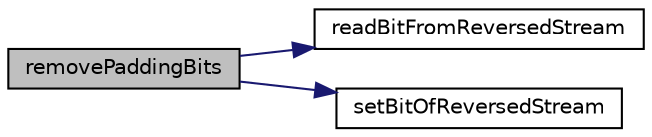 digraph "removePaddingBits"
{
 // LATEX_PDF_SIZE
  edge [fontname="Helvetica",fontsize="10",labelfontname="Helvetica",labelfontsize="10"];
  node [fontname="Helvetica",fontsize="10",shape=record];
  rankdir="LR";
  Node1 [label="removePaddingBits",height=0.2,width=0.4,color="black", fillcolor="grey75", style="filled", fontcolor="black",tooltip=" "];
  Node1 -> Node2 [color="midnightblue",fontsize="10",style="solid",fontname="Helvetica"];
  Node2 [label="readBitFromReversedStream",height=0.2,width=0.4,color="black", fillcolor="white", style="filled",URL="$lodepng_8cpp.html#aa65d1743dade2919f44301461bde054d",tooltip=" "];
  Node1 -> Node3 [color="midnightblue",fontsize="10",style="solid",fontname="Helvetica"];
  Node3 [label="setBitOfReversedStream",height=0.2,width=0.4,color="black", fillcolor="white", style="filled",URL="$lodepng_8cpp.html#afab63835fa156b812c454a4a96b7b28b",tooltip=" "];
}
